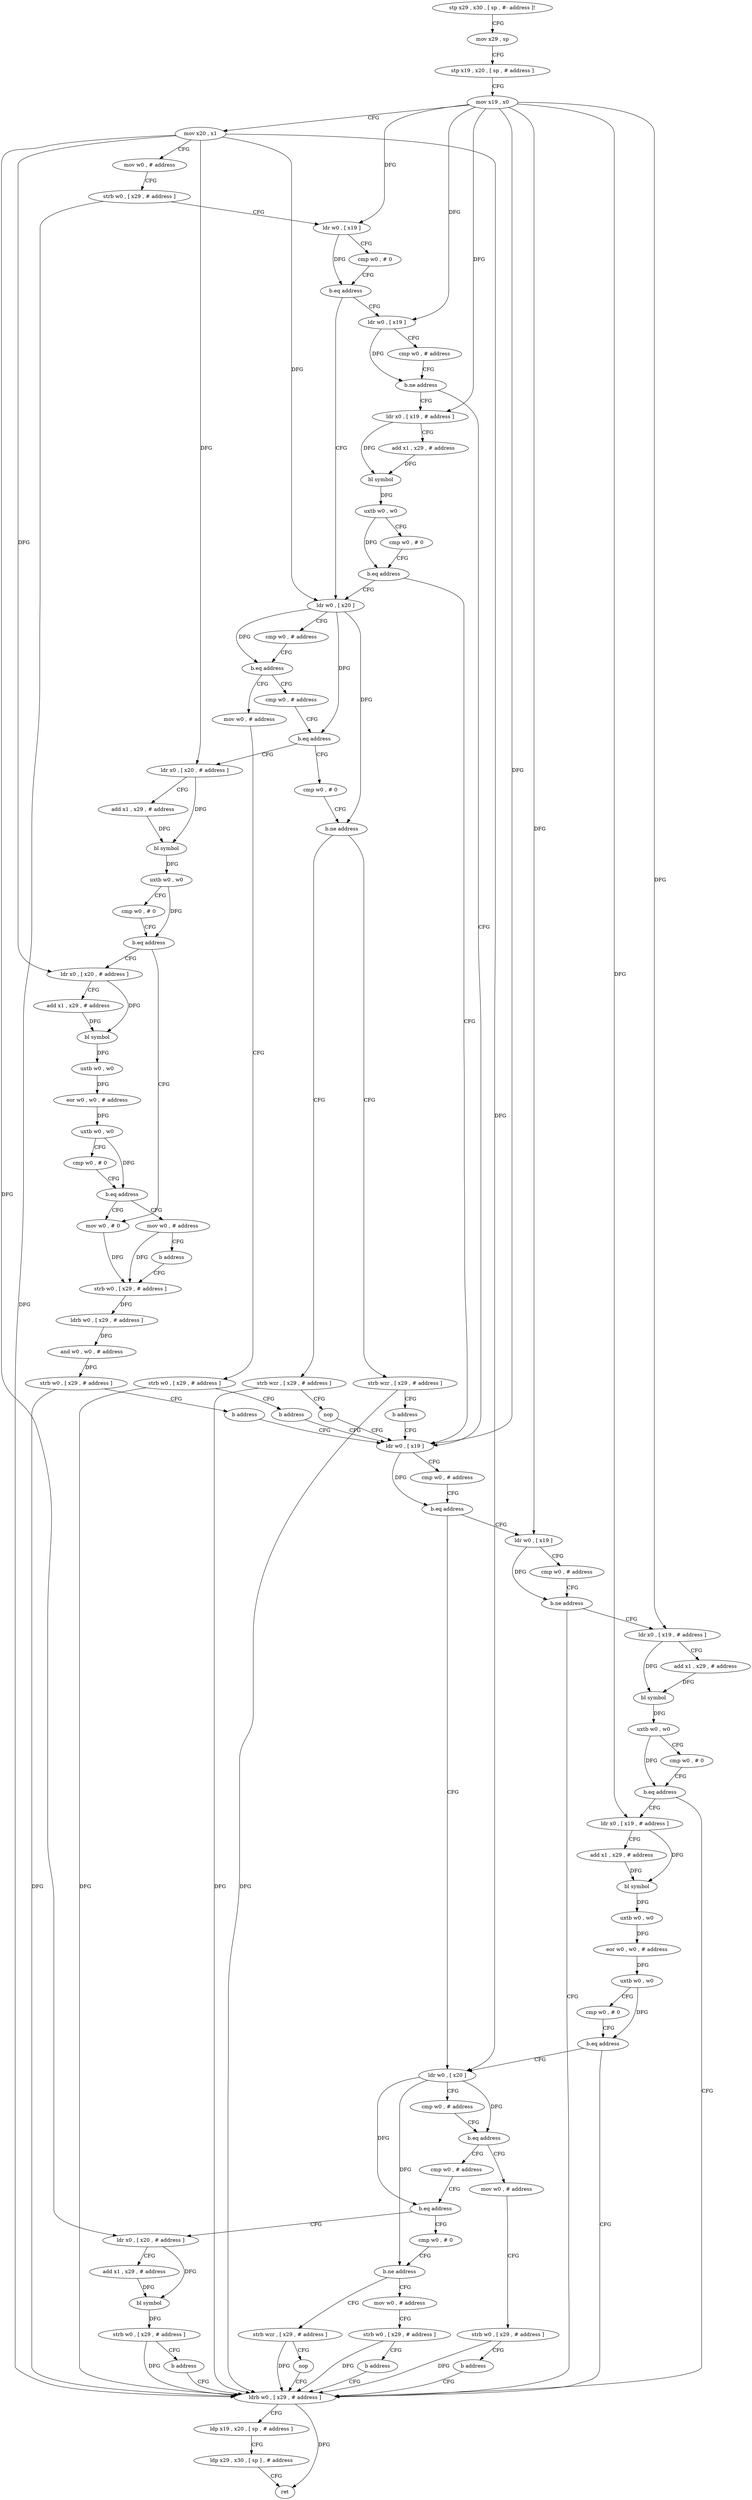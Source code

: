 digraph "func" {
"152876" [label = "stp x29 , x30 , [ sp , #- address ]!" ]
"152880" [label = "mov x29 , sp" ]
"152884" [label = "stp x19 , x20 , [ sp , # address ]" ]
"152888" [label = "mov x19 , x0" ]
"152892" [label = "mov x20 , x1" ]
"152896" [label = "mov w0 , # address" ]
"152900" [label = "strb w0 , [ x29 , # address ]" ]
"152904" [label = "ldr w0 , [ x19 ]" ]
"152908" [label = "cmp w0 , # 0" ]
"152912" [label = "b.eq address" ]
"152952" [label = "ldr w0 , [ x20 ]" ]
"152916" [label = "ldr w0 , [ x19 ]" ]
"152956" [label = "cmp w0 , # address" ]
"152960" [label = "b.eq address" ]
"152988" [label = "mov w0 , # address" ]
"152964" [label = "cmp w0 , # address" ]
"152920" [label = "cmp w0 , # address" ]
"152924" [label = "b.ne address" ]
"153096" [label = "ldr w0 , [ x19 ]" ]
"152928" [label = "ldr x0 , [ x19 , # address ]" ]
"152992" [label = "strb w0 , [ x29 , # address ]" ]
"152996" [label = "b address" ]
"152968" [label = "b.eq address" ]
"153000" [label = "ldr x0 , [ x20 , # address ]" ]
"152972" [label = "cmp w0 , # 0" ]
"153100" [label = "cmp w0 , # address" ]
"153104" [label = "b.eq address" ]
"153176" [label = "ldr w0 , [ x20 ]" ]
"153108" [label = "ldr w0 , [ x19 ]" ]
"152932" [label = "add x1 , x29 , # address" ]
"152936" [label = "bl symbol" ]
"152940" [label = "uxtb w0 , w0" ]
"152944" [label = "cmp w0 , # 0" ]
"152948" [label = "b.eq address" ]
"153004" [label = "add x1 , x29 , # address" ]
"153008" [label = "bl symbol" ]
"153012" [label = "uxtb w0 , w0" ]
"153016" [label = "cmp w0 , # 0" ]
"153020" [label = "b.eq address" ]
"153064" [label = "mov w0 , # 0" ]
"153024" [label = "ldr x0 , [ x20 , # address ]" ]
"152976" [label = "b.ne address" ]
"153088" [label = "strb wzr , [ x29 , # address ]" ]
"152980" [label = "strb wzr , [ x29 , # address ]" ]
"153180" [label = "cmp w0 , # address" ]
"153184" [label = "b.eq address" ]
"153216" [label = "mov w0 , # address" ]
"153188" [label = "cmp w0 , # address" ]
"153112" [label = "cmp w0 , # address" ]
"153116" [label = "b.ne address" ]
"153256" [label = "ldrb w0 , [ x29 , # address ]" ]
"153120" [label = "ldr x0 , [ x19 , # address ]" ]
"153068" [label = "strb w0 , [ x29 , # address ]" ]
"153028" [label = "add x1 , x29 , # address" ]
"153032" [label = "bl symbol" ]
"153036" [label = "uxtb w0 , w0" ]
"153040" [label = "eor w0 , w0 , # address" ]
"153044" [label = "uxtb w0 , w0" ]
"153048" [label = "cmp w0 , # 0" ]
"153052" [label = "b.eq address" ]
"153056" [label = "mov w0 , # address" ]
"153092" [label = "nop" ]
"152984" [label = "b address" ]
"153220" [label = "strb w0 , [ x29 , # address ]" ]
"153224" [label = "b address" ]
"153192" [label = "b.eq address" ]
"153228" [label = "ldr x0 , [ x20 , # address ]" ]
"153196" [label = "cmp w0 , # 0" ]
"153260" [label = "ldp x19 , x20 , [ sp , # address ]" ]
"153264" [label = "ldp x29 , x30 , [ sp ] , # address" ]
"153268" [label = "ret" ]
"153124" [label = "add x1 , x29 , # address" ]
"153128" [label = "bl symbol" ]
"153132" [label = "uxtb w0 , w0" ]
"153136" [label = "cmp w0 , # 0" ]
"153140" [label = "b.eq address" ]
"153144" [label = "ldr x0 , [ x19 , # address ]" ]
"153060" [label = "b address" ]
"153232" [label = "add x1 , x29 , # address" ]
"153236" [label = "bl symbol" ]
"153240" [label = "strb w0 , [ x29 , # address ]" ]
"153244" [label = "b address" ]
"153200" [label = "b.ne address" ]
"153248" [label = "strb wzr , [ x29 , # address ]" ]
"153204" [label = "mov w0 , # address" ]
"153148" [label = "add x1 , x29 , # address" ]
"153152" [label = "bl symbol" ]
"153156" [label = "uxtb w0 , w0" ]
"153160" [label = "eor w0 , w0 , # address" ]
"153164" [label = "uxtb w0 , w0" ]
"153168" [label = "cmp w0 , # 0" ]
"153172" [label = "b.eq address" ]
"153072" [label = "ldrb w0 , [ x29 , # address ]" ]
"153076" [label = "and w0 , w0 , # address" ]
"153080" [label = "strb w0 , [ x29 , # address ]" ]
"153084" [label = "b address" ]
"153252" [label = "nop" ]
"153208" [label = "strb w0 , [ x29 , # address ]" ]
"153212" [label = "b address" ]
"152876" -> "152880" [ label = "CFG" ]
"152880" -> "152884" [ label = "CFG" ]
"152884" -> "152888" [ label = "CFG" ]
"152888" -> "152892" [ label = "CFG" ]
"152888" -> "152904" [ label = "DFG" ]
"152888" -> "152916" [ label = "DFG" ]
"152888" -> "153096" [ label = "DFG" ]
"152888" -> "152928" [ label = "DFG" ]
"152888" -> "153108" [ label = "DFG" ]
"152888" -> "153120" [ label = "DFG" ]
"152888" -> "153144" [ label = "DFG" ]
"152892" -> "152896" [ label = "CFG" ]
"152892" -> "152952" [ label = "DFG" ]
"152892" -> "153000" [ label = "DFG" ]
"152892" -> "153176" [ label = "DFG" ]
"152892" -> "153024" [ label = "DFG" ]
"152892" -> "153228" [ label = "DFG" ]
"152896" -> "152900" [ label = "CFG" ]
"152900" -> "152904" [ label = "CFG" ]
"152900" -> "153256" [ label = "DFG" ]
"152904" -> "152908" [ label = "CFG" ]
"152904" -> "152912" [ label = "DFG" ]
"152908" -> "152912" [ label = "CFG" ]
"152912" -> "152952" [ label = "CFG" ]
"152912" -> "152916" [ label = "CFG" ]
"152952" -> "152956" [ label = "CFG" ]
"152952" -> "152960" [ label = "DFG" ]
"152952" -> "152968" [ label = "DFG" ]
"152952" -> "152976" [ label = "DFG" ]
"152916" -> "152920" [ label = "CFG" ]
"152916" -> "152924" [ label = "DFG" ]
"152956" -> "152960" [ label = "CFG" ]
"152960" -> "152988" [ label = "CFG" ]
"152960" -> "152964" [ label = "CFG" ]
"152988" -> "152992" [ label = "CFG" ]
"152964" -> "152968" [ label = "CFG" ]
"152920" -> "152924" [ label = "CFG" ]
"152924" -> "153096" [ label = "CFG" ]
"152924" -> "152928" [ label = "CFG" ]
"153096" -> "153100" [ label = "CFG" ]
"153096" -> "153104" [ label = "DFG" ]
"152928" -> "152932" [ label = "CFG" ]
"152928" -> "152936" [ label = "DFG" ]
"152992" -> "152996" [ label = "CFG" ]
"152992" -> "153256" [ label = "DFG" ]
"152996" -> "153096" [ label = "CFG" ]
"152968" -> "153000" [ label = "CFG" ]
"152968" -> "152972" [ label = "CFG" ]
"153000" -> "153004" [ label = "CFG" ]
"153000" -> "153008" [ label = "DFG" ]
"152972" -> "152976" [ label = "CFG" ]
"153100" -> "153104" [ label = "CFG" ]
"153104" -> "153176" [ label = "CFG" ]
"153104" -> "153108" [ label = "CFG" ]
"153176" -> "153180" [ label = "CFG" ]
"153176" -> "153184" [ label = "DFG" ]
"153176" -> "153192" [ label = "DFG" ]
"153176" -> "153200" [ label = "DFG" ]
"153108" -> "153112" [ label = "CFG" ]
"153108" -> "153116" [ label = "DFG" ]
"152932" -> "152936" [ label = "DFG" ]
"152936" -> "152940" [ label = "DFG" ]
"152940" -> "152944" [ label = "CFG" ]
"152940" -> "152948" [ label = "DFG" ]
"152944" -> "152948" [ label = "CFG" ]
"152948" -> "153096" [ label = "CFG" ]
"152948" -> "152952" [ label = "CFG" ]
"153004" -> "153008" [ label = "DFG" ]
"153008" -> "153012" [ label = "DFG" ]
"153012" -> "153016" [ label = "CFG" ]
"153012" -> "153020" [ label = "DFG" ]
"153016" -> "153020" [ label = "CFG" ]
"153020" -> "153064" [ label = "CFG" ]
"153020" -> "153024" [ label = "CFG" ]
"153064" -> "153068" [ label = "DFG" ]
"153024" -> "153028" [ label = "CFG" ]
"153024" -> "153032" [ label = "DFG" ]
"152976" -> "153088" [ label = "CFG" ]
"152976" -> "152980" [ label = "CFG" ]
"153088" -> "153092" [ label = "CFG" ]
"153088" -> "153256" [ label = "DFG" ]
"152980" -> "152984" [ label = "CFG" ]
"152980" -> "153256" [ label = "DFG" ]
"153180" -> "153184" [ label = "CFG" ]
"153184" -> "153216" [ label = "CFG" ]
"153184" -> "153188" [ label = "CFG" ]
"153216" -> "153220" [ label = "CFG" ]
"153188" -> "153192" [ label = "CFG" ]
"153112" -> "153116" [ label = "CFG" ]
"153116" -> "153256" [ label = "CFG" ]
"153116" -> "153120" [ label = "CFG" ]
"153256" -> "153260" [ label = "CFG" ]
"153256" -> "153268" [ label = "DFG" ]
"153120" -> "153124" [ label = "CFG" ]
"153120" -> "153128" [ label = "DFG" ]
"153068" -> "153072" [ label = "DFG" ]
"153028" -> "153032" [ label = "DFG" ]
"153032" -> "153036" [ label = "DFG" ]
"153036" -> "153040" [ label = "DFG" ]
"153040" -> "153044" [ label = "DFG" ]
"153044" -> "153048" [ label = "CFG" ]
"153044" -> "153052" [ label = "DFG" ]
"153048" -> "153052" [ label = "CFG" ]
"153052" -> "153064" [ label = "CFG" ]
"153052" -> "153056" [ label = "CFG" ]
"153056" -> "153060" [ label = "CFG" ]
"153056" -> "153068" [ label = "DFG" ]
"153092" -> "153096" [ label = "CFG" ]
"152984" -> "153096" [ label = "CFG" ]
"153220" -> "153224" [ label = "CFG" ]
"153220" -> "153256" [ label = "DFG" ]
"153224" -> "153256" [ label = "CFG" ]
"153192" -> "153228" [ label = "CFG" ]
"153192" -> "153196" [ label = "CFG" ]
"153228" -> "153232" [ label = "CFG" ]
"153228" -> "153236" [ label = "DFG" ]
"153196" -> "153200" [ label = "CFG" ]
"153260" -> "153264" [ label = "CFG" ]
"153264" -> "153268" [ label = "CFG" ]
"153124" -> "153128" [ label = "DFG" ]
"153128" -> "153132" [ label = "DFG" ]
"153132" -> "153136" [ label = "CFG" ]
"153132" -> "153140" [ label = "DFG" ]
"153136" -> "153140" [ label = "CFG" ]
"153140" -> "153256" [ label = "CFG" ]
"153140" -> "153144" [ label = "CFG" ]
"153144" -> "153148" [ label = "CFG" ]
"153144" -> "153152" [ label = "DFG" ]
"153060" -> "153068" [ label = "CFG" ]
"153232" -> "153236" [ label = "DFG" ]
"153236" -> "153240" [ label = "DFG" ]
"153240" -> "153244" [ label = "CFG" ]
"153240" -> "153256" [ label = "DFG" ]
"153244" -> "153256" [ label = "CFG" ]
"153200" -> "153248" [ label = "CFG" ]
"153200" -> "153204" [ label = "CFG" ]
"153248" -> "153252" [ label = "CFG" ]
"153248" -> "153256" [ label = "DFG" ]
"153204" -> "153208" [ label = "CFG" ]
"153148" -> "153152" [ label = "DFG" ]
"153152" -> "153156" [ label = "DFG" ]
"153156" -> "153160" [ label = "DFG" ]
"153160" -> "153164" [ label = "DFG" ]
"153164" -> "153168" [ label = "CFG" ]
"153164" -> "153172" [ label = "DFG" ]
"153168" -> "153172" [ label = "CFG" ]
"153172" -> "153256" [ label = "CFG" ]
"153172" -> "153176" [ label = "CFG" ]
"153072" -> "153076" [ label = "DFG" ]
"153076" -> "153080" [ label = "DFG" ]
"153080" -> "153084" [ label = "CFG" ]
"153080" -> "153256" [ label = "DFG" ]
"153084" -> "153096" [ label = "CFG" ]
"153252" -> "153256" [ label = "CFG" ]
"153208" -> "153212" [ label = "CFG" ]
"153208" -> "153256" [ label = "DFG" ]
"153212" -> "153256" [ label = "CFG" ]
}
